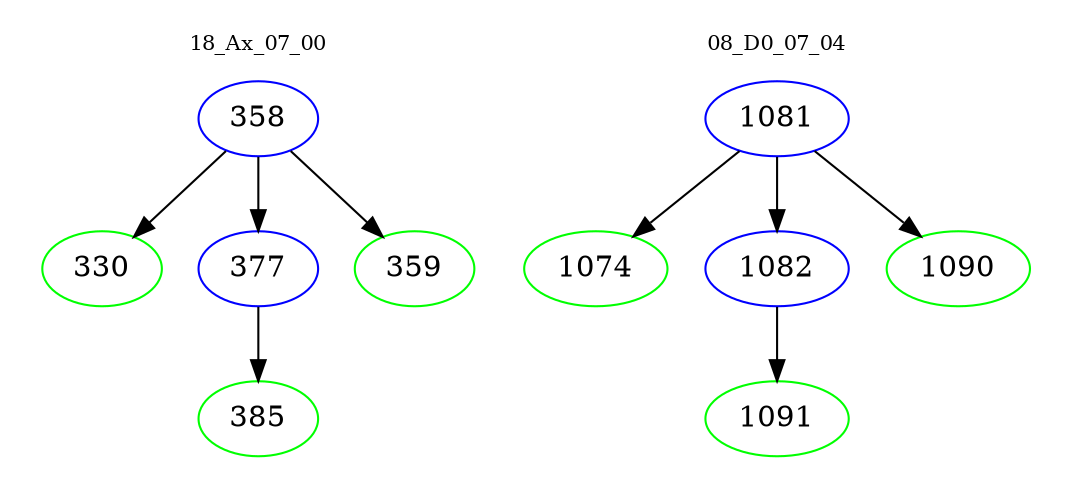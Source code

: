 digraph{
subgraph cluster_0 {
color = white
label = "18_Ax_07_00";
fontsize=10;
T0_358 [label="358", color="blue"]
T0_358 -> T0_330 [color="black"]
T0_330 [label="330", color="green"]
T0_358 -> T0_377 [color="black"]
T0_377 [label="377", color="blue"]
T0_377 -> T0_385 [color="black"]
T0_385 [label="385", color="green"]
T0_358 -> T0_359 [color="black"]
T0_359 [label="359", color="green"]
}
subgraph cluster_1 {
color = white
label = "08_D0_07_04";
fontsize=10;
T1_1081 [label="1081", color="blue"]
T1_1081 -> T1_1074 [color="black"]
T1_1074 [label="1074", color="green"]
T1_1081 -> T1_1082 [color="black"]
T1_1082 [label="1082", color="blue"]
T1_1082 -> T1_1091 [color="black"]
T1_1091 [label="1091", color="green"]
T1_1081 -> T1_1090 [color="black"]
T1_1090 [label="1090", color="green"]
}
}
